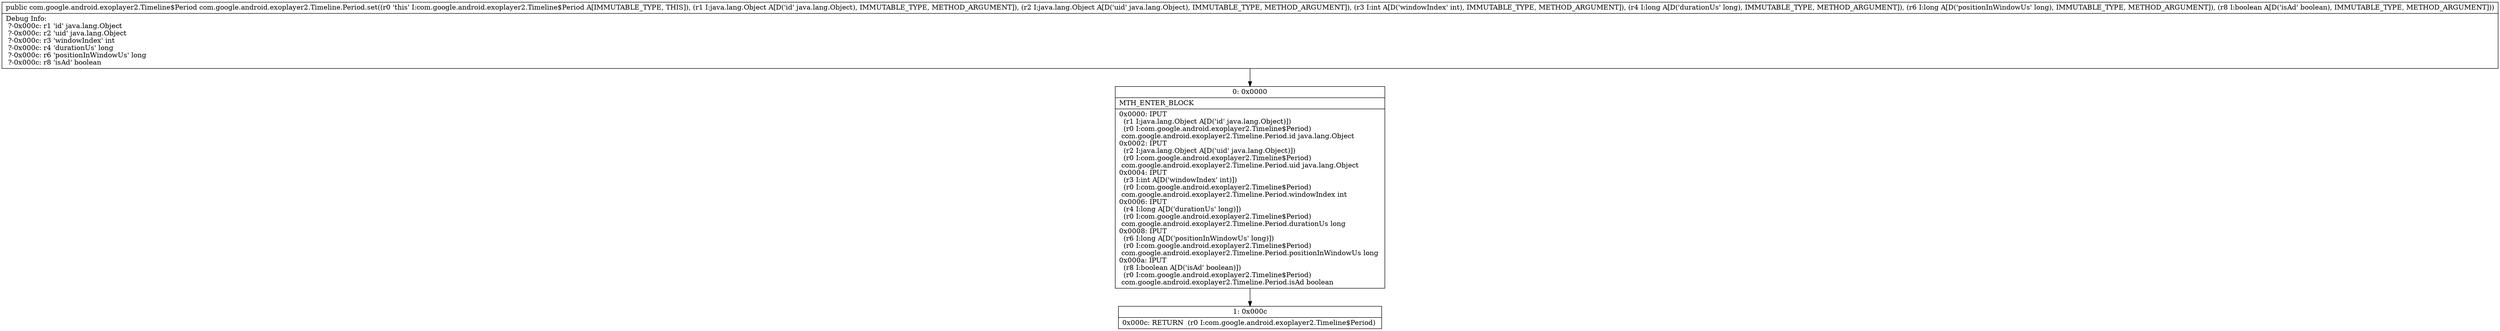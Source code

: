 digraph "CFG forcom.google.android.exoplayer2.Timeline.Period.set(Ljava\/lang\/Object;Ljava\/lang\/Object;IJJZ)Lcom\/google\/android\/exoplayer2\/Timeline$Period;" {
Node_0 [shape=record,label="{0\:\ 0x0000|MTH_ENTER_BLOCK\l|0x0000: IPUT  \l  (r1 I:java.lang.Object A[D('id' java.lang.Object)])\l  (r0 I:com.google.android.exoplayer2.Timeline$Period)\l com.google.android.exoplayer2.Timeline.Period.id java.lang.Object \l0x0002: IPUT  \l  (r2 I:java.lang.Object A[D('uid' java.lang.Object)])\l  (r0 I:com.google.android.exoplayer2.Timeline$Period)\l com.google.android.exoplayer2.Timeline.Period.uid java.lang.Object \l0x0004: IPUT  \l  (r3 I:int A[D('windowIndex' int)])\l  (r0 I:com.google.android.exoplayer2.Timeline$Period)\l com.google.android.exoplayer2.Timeline.Period.windowIndex int \l0x0006: IPUT  \l  (r4 I:long A[D('durationUs' long)])\l  (r0 I:com.google.android.exoplayer2.Timeline$Period)\l com.google.android.exoplayer2.Timeline.Period.durationUs long \l0x0008: IPUT  \l  (r6 I:long A[D('positionInWindowUs' long)])\l  (r0 I:com.google.android.exoplayer2.Timeline$Period)\l com.google.android.exoplayer2.Timeline.Period.positionInWindowUs long \l0x000a: IPUT  \l  (r8 I:boolean A[D('isAd' boolean)])\l  (r0 I:com.google.android.exoplayer2.Timeline$Period)\l com.google.android.exoplayer2.Timeline.Period.isAd boolean \l}"];
Node_1 [shape=record,label="{1\:\ 0x000c|0x000c: RETURN  (r0 I:com.google.android.exoplayer2.Timeline$Period) \l}"];
MethodNode[shape=record,label="{public com.google.android.exoplayer2.Timeline$Period com.google.android.exoplayer2.Timeline.Period.set((r0 'this' I:com.google.android.exoplayer2.Timeline$Period A[IMMUTABLE_TYPE, THIS]), (r1 I:java.lang.Object A[D('id' java.lang.Object), IMMUTABLE_TYPE, METHOD_ARGUMENT]), (r2 I:java.lang.Object A[D('uid' java.lang.Object), IMMUTABLE_TYPE, METHOD_ARGUMENT]), (r3 I:int A[D('windowIndex' int), IMMUTABLE_TYPE, METHOD_ARGUMENT]), (r4 I:long A[D('durationUs' long), IMMUTABLE_TYPE, METHOD_ARGUMENT]), (r6 I:long A[D('positionInWindowUs' long), IMMUTABLE_TYPE, METHOD_ARGUMENT]), (r8 I:boolean A[D('isAd' boolean), IMMUTABLE_TYPE, METHOD_ARGUMENT]))  | Debug Info:\l  ?\-0x000c: r1 'id' java.lang.Object\l  ?\-0x000c: r2 'uid' java.lang.Object\l  ?\-0x000c: r3 'windowIndex' int\l  ?\-0x000c: r4 'durationUs' long\l  ?\-0x000c: r6 'positionInWindowUs' long\l  ?\-0x000c: r8 'isAd' boolean\l}"];
MethodNode -> Node_0;
Node_0 -> Node_1;
}

